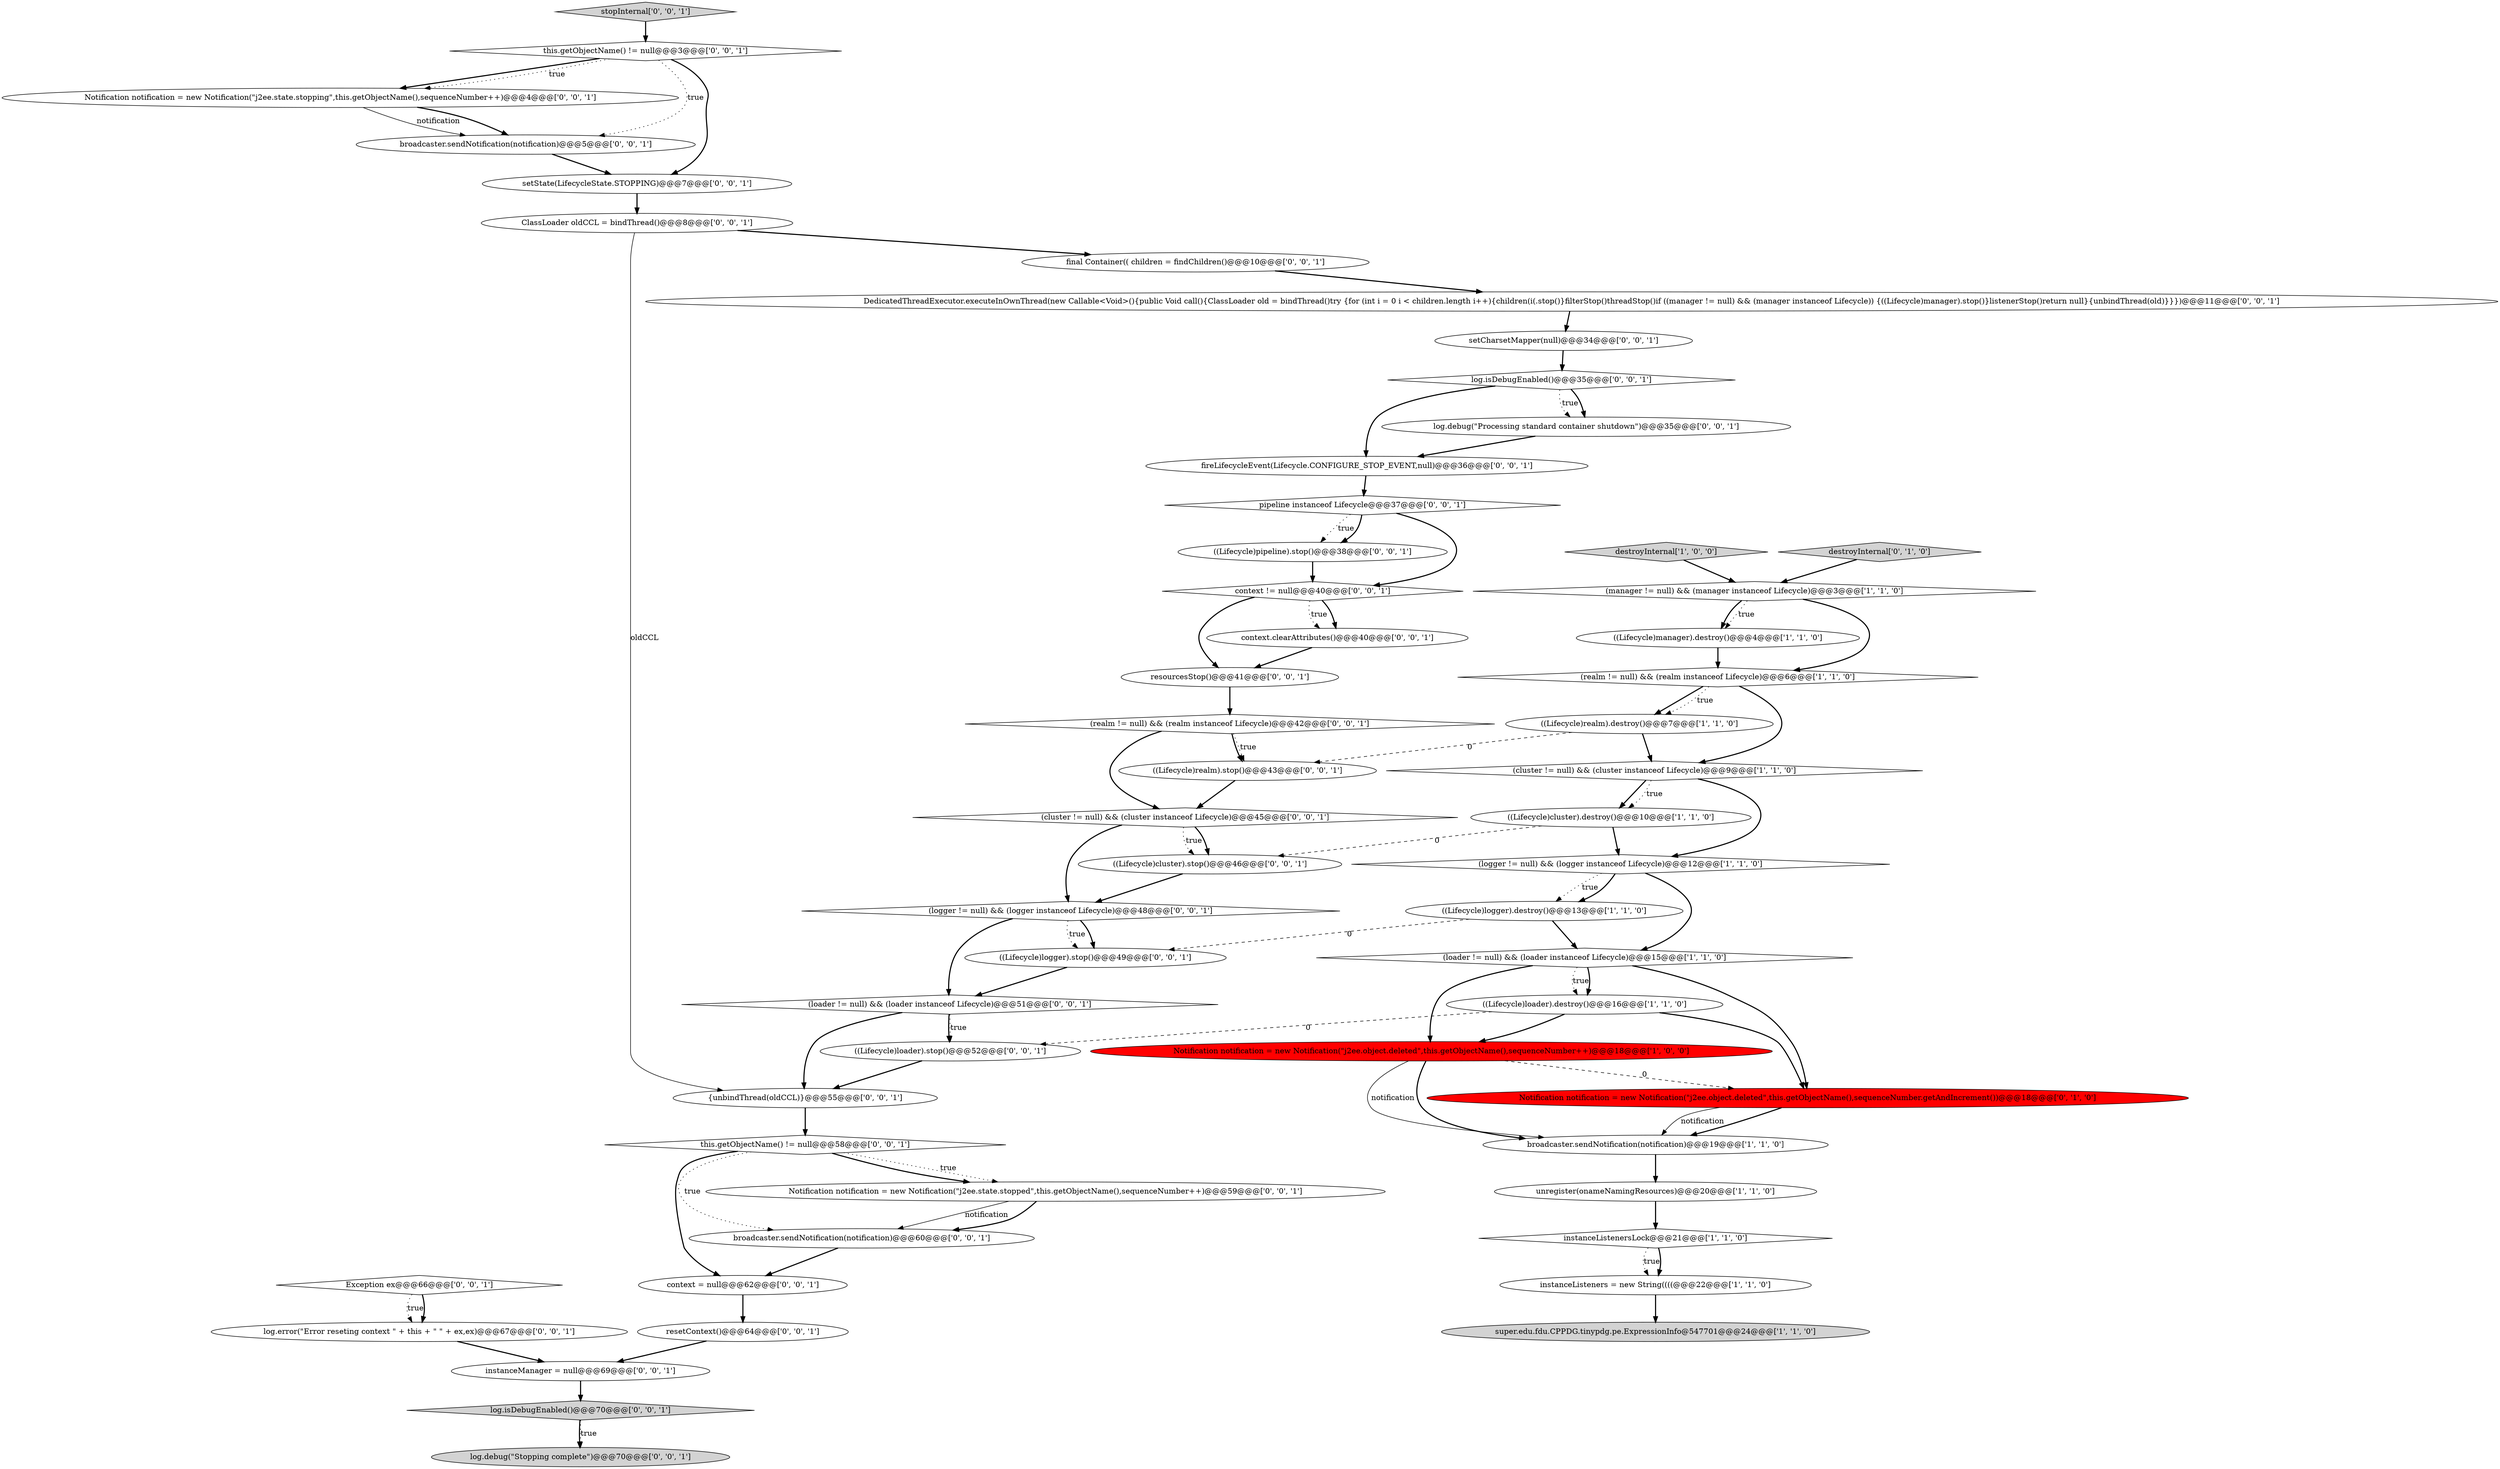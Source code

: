 digraph {
17 [style = filled, label = "Notification notification = new Notification(\"j2ee.object.deleted\",this.getObjectName(),sequenceNumber.getAndIncrement())@@@18@@@['0', '1', '0']", fillcolor = red, shape = ellipse image = "AAA1AAABBB2BBB"];
6 [style = filled, label = "((Lifecycle)cluster).destroy()@@@10@@@['1', '1', '0']", fillcolor = white, shape = ellipse image = "AAA0AAABBB1BBB"];
4 [style = filled, label = "((Lifecycle)loader).destroy()@@@16@@@['1', '1', '0']", fillcolor = white, shape = ellipse image = "AAA0AAABBB1BBB"];
2 [style = filled, label = "((Lifecycle)manager).destroy()@@@4@@@['1', '1', '0']", fillcolor = white, shape = ellipse image = "AAA0AAABBB1BBB"];
50 [style = filled, label = "Exception ex@@@66@@@['0', '0', '1']", fillcolor = white, shape = diamond image = "AAA0AAABBB3BBB"];
28 [style = filled, label = "(loader != null) && (loader instanceof Lifecycle)@@@51@@@['0', '0', '1']", fillcolor = white, shape = diamond image = "AAA0AAABBB3BBB"];
20 [style = filled, label = "log.error(\"Error reseting context \" + this + \" \" + ex,ex)@@@67@@@['0', '0', '1']", fillcolor = white, shape = ellipse image = "AAA0AAABBB3BBB"];
7 [style = filled, label = "(realm != null) && (realm instanceof Lifecycle)@@@6@@@['1', '1', '0']", fillcolor = white, shape = diamond image = "AAA0AAABBB1BBB"];
25 [style = filled, label = "this.getObjectName() != null@@@58@@@['0', '0', '1']", fillcolor = white, shape = diamond image = "AAA0AAABBB3BBB"];
27 [style = filled, label = "this.getObjectName() != null@@@3@@@['0', '0', '1']", fillcolor = white, shape = diamond image = "AAA0AAABBB3BBB"];
33 [style = filled, label = "fireLifecycleEvent(Lifecycle.CONFIGURE_STOP_EVENT,null)@@@36@@@['0', '0', '1']", fillcolor = white, shape = ellipse image = "AAA0AAABBB3BBB"];
18 [style = filled, label = "destroyInternal['0', '1', '0']", fillcolor = lightgray, shape = diamond image = "AAA0AAABBB2BBB"];
29 [style = filled, label = "resetContext()@@@64@@@['0', '0', '1']", fillcolor = white, shape = ellipse image = "AAA0AAABBB3BBB"];
45 [style = filled, label = "Notification notification = new Notification(\"j2ee.state.stopping\",this.getObjectName(),sequenceNumber++)@@@4@@@['0', '0', '1']", fillcolor = white, shape = ellipse image = "AAA0AAABBB3BBB"];
49 [style = filled, label = "resourcesStop()@@@41@@@['0', '0', '1']", fillcolor = white, shape = ellipse image = "AAA0AAABBB3BBB"];
44 [style = filled, label = "((Lifecycle)logger).stop()@@@49@@@['0', '0', '1']", fillcolor = white, shape = ellipse image = "AAA0AAABBB3BBB"];
37 [style = filled, label = "log.debug(\"Processing standard container shutdown\")@@@35@@@['0', '0', '1']", fillcolor = white, shape = ellipse image = "AAA0AAABBB3BBB"];
13 [style = filled, label = "((Lifecycle)logger).destroy()@@@13@@@['1', '1', '0']", fillcolor = white, shape = ellipse image = "AAA0AAABBB1BBB"];
26 [style = filled, label = "((Lifecycle)cluster).stop()@@@46@@@['0', '0', '1']", fillcolor = white, shape = ellipse image = "AAA0AAABBB3BBB"];
30 [style = filled, label = "ClassLoader oldCCL = bindThread()@@@8@@@['0', '0', '1']", fillcolor = white, shape = ellipse image = "AAA0AAABBB3BBB"];
9 [style = filled, label = "(loader != null) && (loader instanceof Lifecycle)@@@15@@@['1', '1', '0']", fillcolor = white, shape = diamond image = "AAA0AAABBB1BBB"];
24 [style = filled, label = "((Lifecycle)realm).stop()@@@43@@@['0', '0', '1']", fillcolor = white, shape = ellipse image = "AAA0AAABBB3BBB"];
53 [style = filled, label = "broadcaster.sendNotification(notification)@@@60@@@['0', '0', '1']", fillcolor = white, shape = ellipse image = "AAA0AAABBB3BBB"];
31 [style = filled, label = "setState(LifecycleState.STOPPING)@@@7@@@['0', '0', '1']", fillcolor = white, shape = ellipse image = "AAA0AAABBB3BBB"];
35 [style = filled, label = "(realm != null) && (realm instanceof Lifecycle)@@@42@@@['0', '0', '1']", fillcolor = white, shape = diamond image = "AAA0AAABBB3BBB"];
16 [style = filled, label = "Notification notification = new Notification(\"j2ee.object.deleted\",this.getObjectName(),sequenceNumber++)@@@18@@@['1', '0', '0']", fillcolor = red, shape = ellipse image = "AAA1AAABBB1BBB"];
46 [style = filled, label = "DedicatedThreadExecutor.executeInOwnThread(new Callable<Void>(){public Void call(){ClassLoader old = bindThread()try {for (int i = 0 i < children.length i++){children(i(.stop()}filterStop()threadStop()if ((manager != null) && (manager instanceof Lifecycle)) {((Lifecycle)manager).stop()}listenerStop()return null}{unbindThread(old)}}})@@@11@@@['0', '0', '1']", fillcolor = white, shape = ellipse image = "AAA0AAABBB3BBB"];
3 [style = filled, label = "((Lifecycle)realm).destroy()@@@7@@@['1', '1', '0']", fillcolor = white, shape = ellipse image = "AAA0AAABBB1BBB"];
47 [style = filled, label = "((Lifecycle)pipeline).stop()@@@38@@@['0', '0', '1']", fillcolor = white, shape = ellipse image = "AAA0AAABBB3BBB"];
23 [style = filled, label = "((Lifecycle)loader).stop()@@@52@@@['0', '0', '1']", fillcolor = white, shape = ellipse image = "AAA0AAABBB3BBB"];
36 [style = filled, label = "stopInternal['0', '0', '1']", fillcolor = lightgray, shape = diamond image = "AAA0AAABBB3BBB"];
40 [style = filled, label = "instanceManager = null@@@69@@@['0', '0', '1']", fillcolor = white, shape = ellipse image = "AAA0AAABBB3BBB"];
11 [style = filled, label = "instanceListenersLock@@@21@@@['1', '1', '0']", fillcolor = white, shape = diamond image = "AAA0AAABBB1BBB"];
1 [style = filled, label = "super.edu.fdu.CPPDG.tinypdg.pe.ExpressionInfo@547701@@@24@@@['1', '1', '0']", fillcolor = lightgray, shape = ellipse image = "AAA0AAABBB1BBB"];
41 [style = filled, label = "log.debug(\"Stopping complete\")@@@70@@@['0', '0', '1']", fillcolor = lightgray, shape = ellipse image = "AAA0AAABBB3BBB"];
43 [style = filled, label = "log.isDebugEnabled()@@@70@@@['0', '0', '1']", fillcolor = lightgray, shape = diamond image = "AAA0AAABBB3BBB"];
52 [style = filled, label = "{unbindThread(oldCCL)}@@@55@@@['0', '0', '1']", fillcolor = white, shape = ellipse image = "AAA0AAABBB3BBB"];
14 [style = filled, label = "destroyInternal['1', '0', '0']", fillcolor = lightgray, shape = diamond image = "AAA0AAABBB1BBB"];
32 [style = filled, label = "final Container(( children = findChildren()@@@10@@@['0', '0', '1']", fillcolor = white, shape = ellipse image = "AAA0AAABBB3BBB"];
15 [style = filled, label = "(manager != null) && (manager instanceof Lifecycle)@@@3@@@['1', '1', '0']", fillcolor = white, shape = diamond image = "AAA0AAABBB1BBB"];
51 [style = filled, label = "(cluster != null) && (cluster instanceof Lifecycle)@@@45@@@['0', '0', '1']", fillcolor = white, shape = diamond image = "AAA0AAABBB3BBB"];
10 [style = filled, label = "instanceListeners = new String((((@@@22@@@['1', '1', '0']", fillcolor = white, shape = ellipse image = "AAA0AAABBB1BBB"];
19 [style = filled, label = "log.isDebugEnabled()@@@35@@@['0', '0', '1']", fillcolor = white, shape = diamond image = "AAA0AAABBB3BBB"];
0 [style = filled, label = "broadcaster.sendNotification(notification)@@@19@@@['1', '1', '0']", fillcolor = white, shape = ellipse image = "AAA0AAABBB1BBB"];
48 [style = filled, label = "context.clearAttributes()@@@40@@@['0', '0', '1']", fillcolor = white, shape = ellipse image = "AAA0AAABBB3BBB"];
5 [style = filled, label = "(logger != null) && (logger instanceof Lifecycle)@@@12@@@['1', '1', '0']", fillcolor = white, shape = diamond image = "AAA0AAABBB1BBB"];
8 [style = filled, label = "(cluster != null) && (cluster instanceof Lifecycle)@@@9@@@['1', '1', '0']", fillcolor = white, shape = diamond image = "AAA0AAABBB1BBB"];
54 [style = filled, label = "setCharsetMapper(null)@@@34@@@['0', '0', '1']", fillcolor = white, shape = ellipse image = "AAA0AAABBB3BBB"];
34 [style = filled, label = "context != null@@@40@@@['0', '0', '1']", fillcolor = white, shape = diamond image = "AAA0AAABBB3BBB"];
39 [style = filled, label = "pipeline instanceof Lifecycle@@@37@@@['0', '0', '1']", fillcolor = white, shape = diamond image = "AAA0AAABBB3BBB"];
38 [style = filled, label = "context = null@@@62@@@['0', '0', '1']", fillcolor = white, shape = ellipse image = "AAA0AAABBB3BBB"];
42 [style = filled, label = "Notification notification = new Notification(\"j2ee.state.stopped\",this.getObjectName(),sequenceNumber++)@@@59@@@['0', '0', '1']", fillcolor = white, shape = ellipse image = "AAA0AAABBB3BBB"];
12 [style = filled, label = "unregister(onameNamingResources)@@@20@@@['1', '1', '0']", fillcolor = white, shape = ellipse image = "AAA0AAABBB1BBB"];
22 [style = filled, label = "broadcaster.sendNotification(notification)@@@5@@@['0', '0', '1']", fillcolor = white, shape = ellipse image = "AAA0AAABBB3BBB"];
21 [style = filled, label = "(logger != null) && (logger instanceof Lifecycle)@@@48@@@['0', '0', '1']", fillcolor = white, shape = diamond image = "AAA0AAABBB3BBB"];
16->0 [style = bold, label=""];
5->9 [style = bold, label=""];
39->47 [style = dotted, label="true"];
8->6 [style = bold, label=""];
51->26 [style = dotted, label="true"];
7->8 [style = bold, label=""];
54->19 [style = bold, label=""];
9->16 [style = bold, label=""];
21->28 [style = bold, label=""];
5->13 [style = dotted, label="true"];
28->52 [style = bold, label=""];
46->54 [style = bold, label=""];
23->52 [style = bold, label=""];
45->22 [style = bold, label=""];
6->26 [style = dashed, label="0"];
27->45 [style = bold, label=""];
31->30 [style = bold, label=""];
51->26 [style = bold, label=""];
39->47 [style = bold, label=""];
47->34 [style = bold, label=""];
37->33 [style = bold, label=""];
53->38 [style = bold, label=""];
4->23 [style = dashed, label="0"];
4->16 [style = bold, label=""];
21->44 [style = bold, label=""];
48->49 [style = bold, label=""];
45->22 [style = solid, label="notification"];
27->22 [style = dotted, label="true"];
34->48 [style = bold, label=""];
11->10 [style = dotted, label="true"];
39->34 [style = bold, label=""];
15->2 [style = dotted, label="true"];
51->21 [style = bold, label=""];
3->24 [style = dashed, label="0"];
12->11 [style = bold, label=""];
18->15 [style = bold, label=""];
27->31 [style = bold, label=""];
9->17 [style = bold, label=""];
19->37 [style = dotted, label="true"];
19->37 [style = bold, label=""];
13->44 [style = dashed, label="0"];
25->42 [style = dotted, label="true"];
9->4 [style = dotted, label="true"];
28->23 [style = dotted, label="true"];
29->40 [style = bold, label=""];
14->15 [style = bold, label=""];
10->1 [style = bold, label=""];
25->53 [style = dotted, label="true"];
35->51 [style = bold, label=""];
25->38 [style = bold, label=""];
19->33 [style = bold, label=""];
27->45 [style = dotted, label="true"];
24->51 [style = bold, label=""];
32->46 [style = bold, label=""];
4->17 [style = bold, label=""];
49->35 [style = bold, label=""];
34->49 [style = bold, label=""];
0->12 [style = bold, label=""];
30->32 [style = bold, label=""];
34->48 [style = dotted, label="true"];
35->24 [style = bold, label=""];
26->21 [style = bold, label=""];
6->5 [style = bold, label=""];
17->0 [style = bold, label=""];
8->6 [style = dotted, label="true"];
42->53 [style = solid, label="notification"];
11->10 [style = bold, label=""];
28->23 [style = bold, label=""];
3->8 [style = bold, label=""];
5->13 [style = bold, label=""];
16->0 [style = solid, label="notification"];
25->42 [style = bold, label=""];
43->41 [style = bold, label=""];
13->9 [style = bold, label=""];
40->43 [style = bold, label=""];
50->20 [style = dotted, label="true"];
15->2 [style = bold, label=""];
15->7 [style = bold, label=""];
35->24 [style = dotted, label="true"];
9->4 [style = bold, label=""];
38->29 [style = bold, label=""];
50->20 [style = bold, label=""];
22->31 [style = bold, label=""];
30->52 [style = solid, label="oldCCL"];
7->3 [style = bold, label=""];
20->40 [style = bold, label=""];
52->25 [style = bold, label=""];
33->39 [style = bold, label=""];
8->5 [style = bold, label=""];
36->27 [style = bold, label=""];
21->44 [style = dotted, label="true"];
7->3 [style = dotted, label="true"];
44->28 [style = bold, label=""];
43->41 [style = dotted, label="true"];
2->7 [style = bold, label=""];
16->17 [style = dashed, label="0"];
17->0 [style = solid, label="notification"];
42->53 [style = bold, label=""];
}
